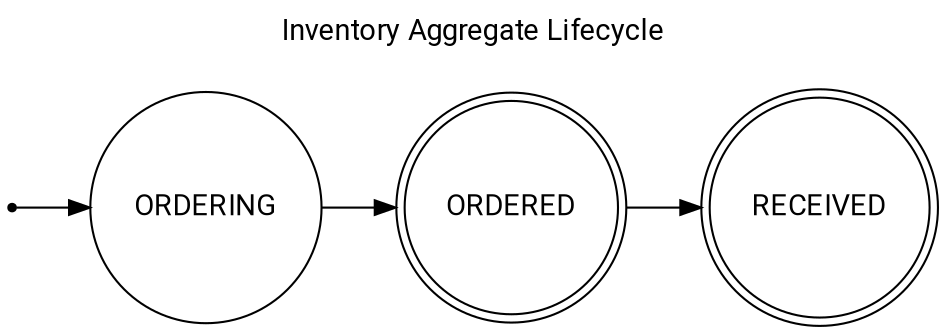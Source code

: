 digraph finite_state_machine {
  // Formats
  graph [fontname = "roboto"];
  node [fontname = "roboto"];
  edge [fontname = "roboto"];
	size="8,5"

  // Title
  labelloc="t";
  label="Inventory Aggregate Lifecycle\n\n";

  // Body
	rankdir=LR;
  init [label="", shape=point]
	node [shape = doublecircle]; ORDERED RECEIVED;
	node [shape = circle];
	init -> ORDERING;
	ORDERING -> ORDERED;
	ORDERED -> RECEIVED;
}
